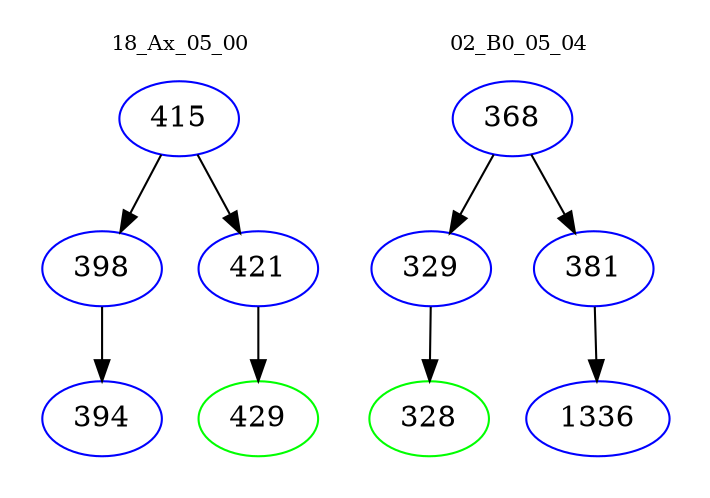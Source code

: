 digraph{
subgraph cluster_0 {
color = white
label = "18_Ax_05_00";
fontsize=10;
T0_415 [label="415", color="blue"]
T0_415 -> T0_398 [color="black"]
T0_398 [label="398", color="blue"]
T0_398 -> T0_394 [color="black"]
T0_394 [label="394", color="blue"]
T0_415 -> T0_421 [color="black"]
T0_421 [label="421", color="blue"]
T0_421 -> T0_429 [color="black"]
T0_429 [label="429", color="green"]
}
subgraph cluster_1 {
color = white
label = "02_B0_05_04";
fontsize=10;
T1_368 [label="368", color="blue"]
T1_368 -> T1_329 [color="black"]
T1_329 [label="329", color="blue"]
T1_329 -> T1_328 [color="black"]
T1_328 [label="328", color="green"]
T1_368 -> T1_381 [color="black"]
T1_381 [label="381", color="blue"]
T1_381 -> T1_1336 [color="black"]
T1_1336 [label="1336", color="blue"]
}
}
